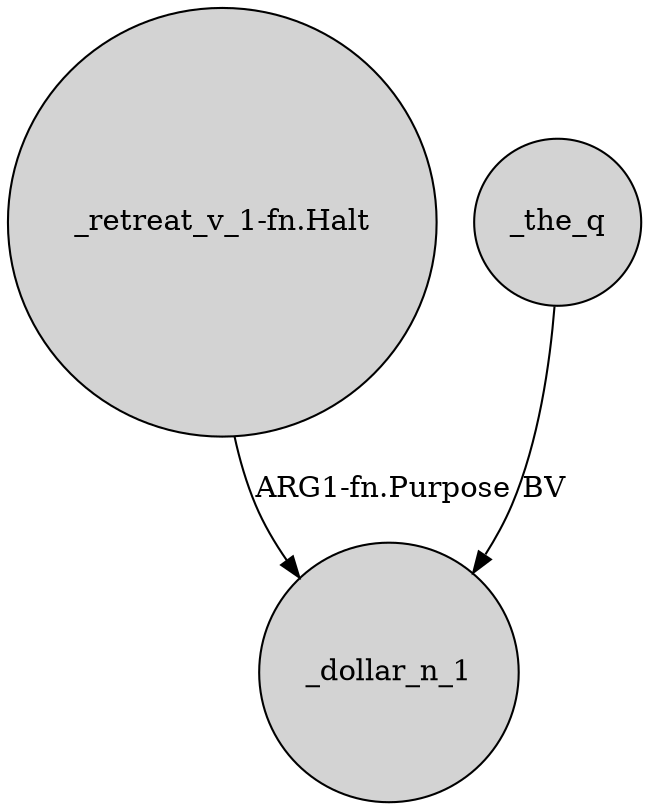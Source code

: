 digraph {
	node [shape=circle style=filled]
	"_retreat_v_1-fn.Halt" -> _dollar_n_1 [label="ARG1-fn.Purpose"]
	_the_q -> _dollar_n_1 [label=BV]
}
